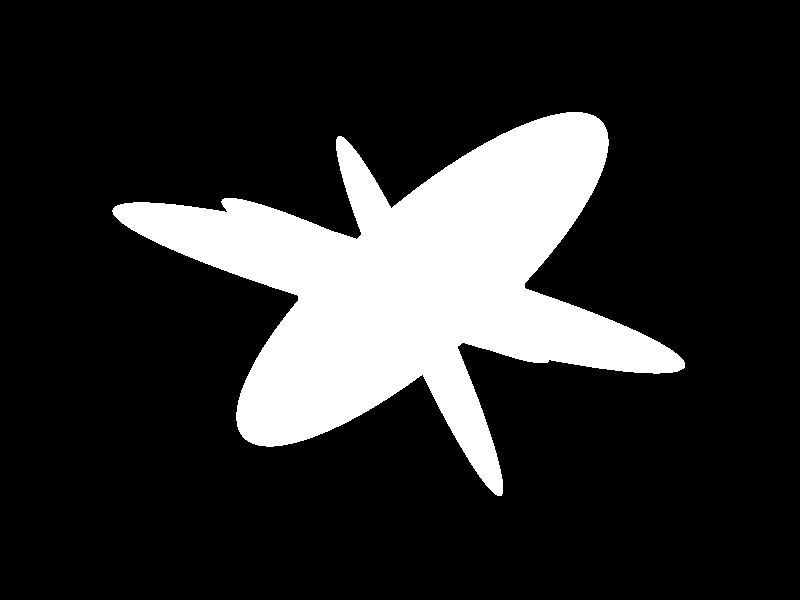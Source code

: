   #include "colors.inc"
  
  background{Black}
  
  camera {
	angle 25
    location <0,0,-80>
    look_at <0,0,0>
  }
  
  light_source { <0,-10,-80> color White}


#declare NewStimBlob12 = blob{
	threshold 0.1
	
	sphere{
	<0,0,0>, 4, 1
	scale<1,4,0.3>
	translate<0,0,0.5>
	rotate<30,0,20>
	}
	sphere{
	<0,0,0>, 4, 1
	scale<1,4,0.3>
	translate<0,0,0.5>
	rotate<-30,0,60>
	}
	sphere{
	<0,0,0>, 4, 1
	scale<1,4,0.3>
	translate<0,0,0.5>
	rotate<30,0,100>
	}
	sphere{
	<0,0,0>, 4, 1
	scale<1,4,0.3>
	translate<0,0,0.5>
	rotate<-30,0,140>
	}
	}
object{ NewStimBlob12
	pigment {White}
	rotate<0,0,188>
	rotate<-40,0,0>
	rotate<0,60,0>
	finish{
	phong 0.0
	diffuse 0.7
	}
	}